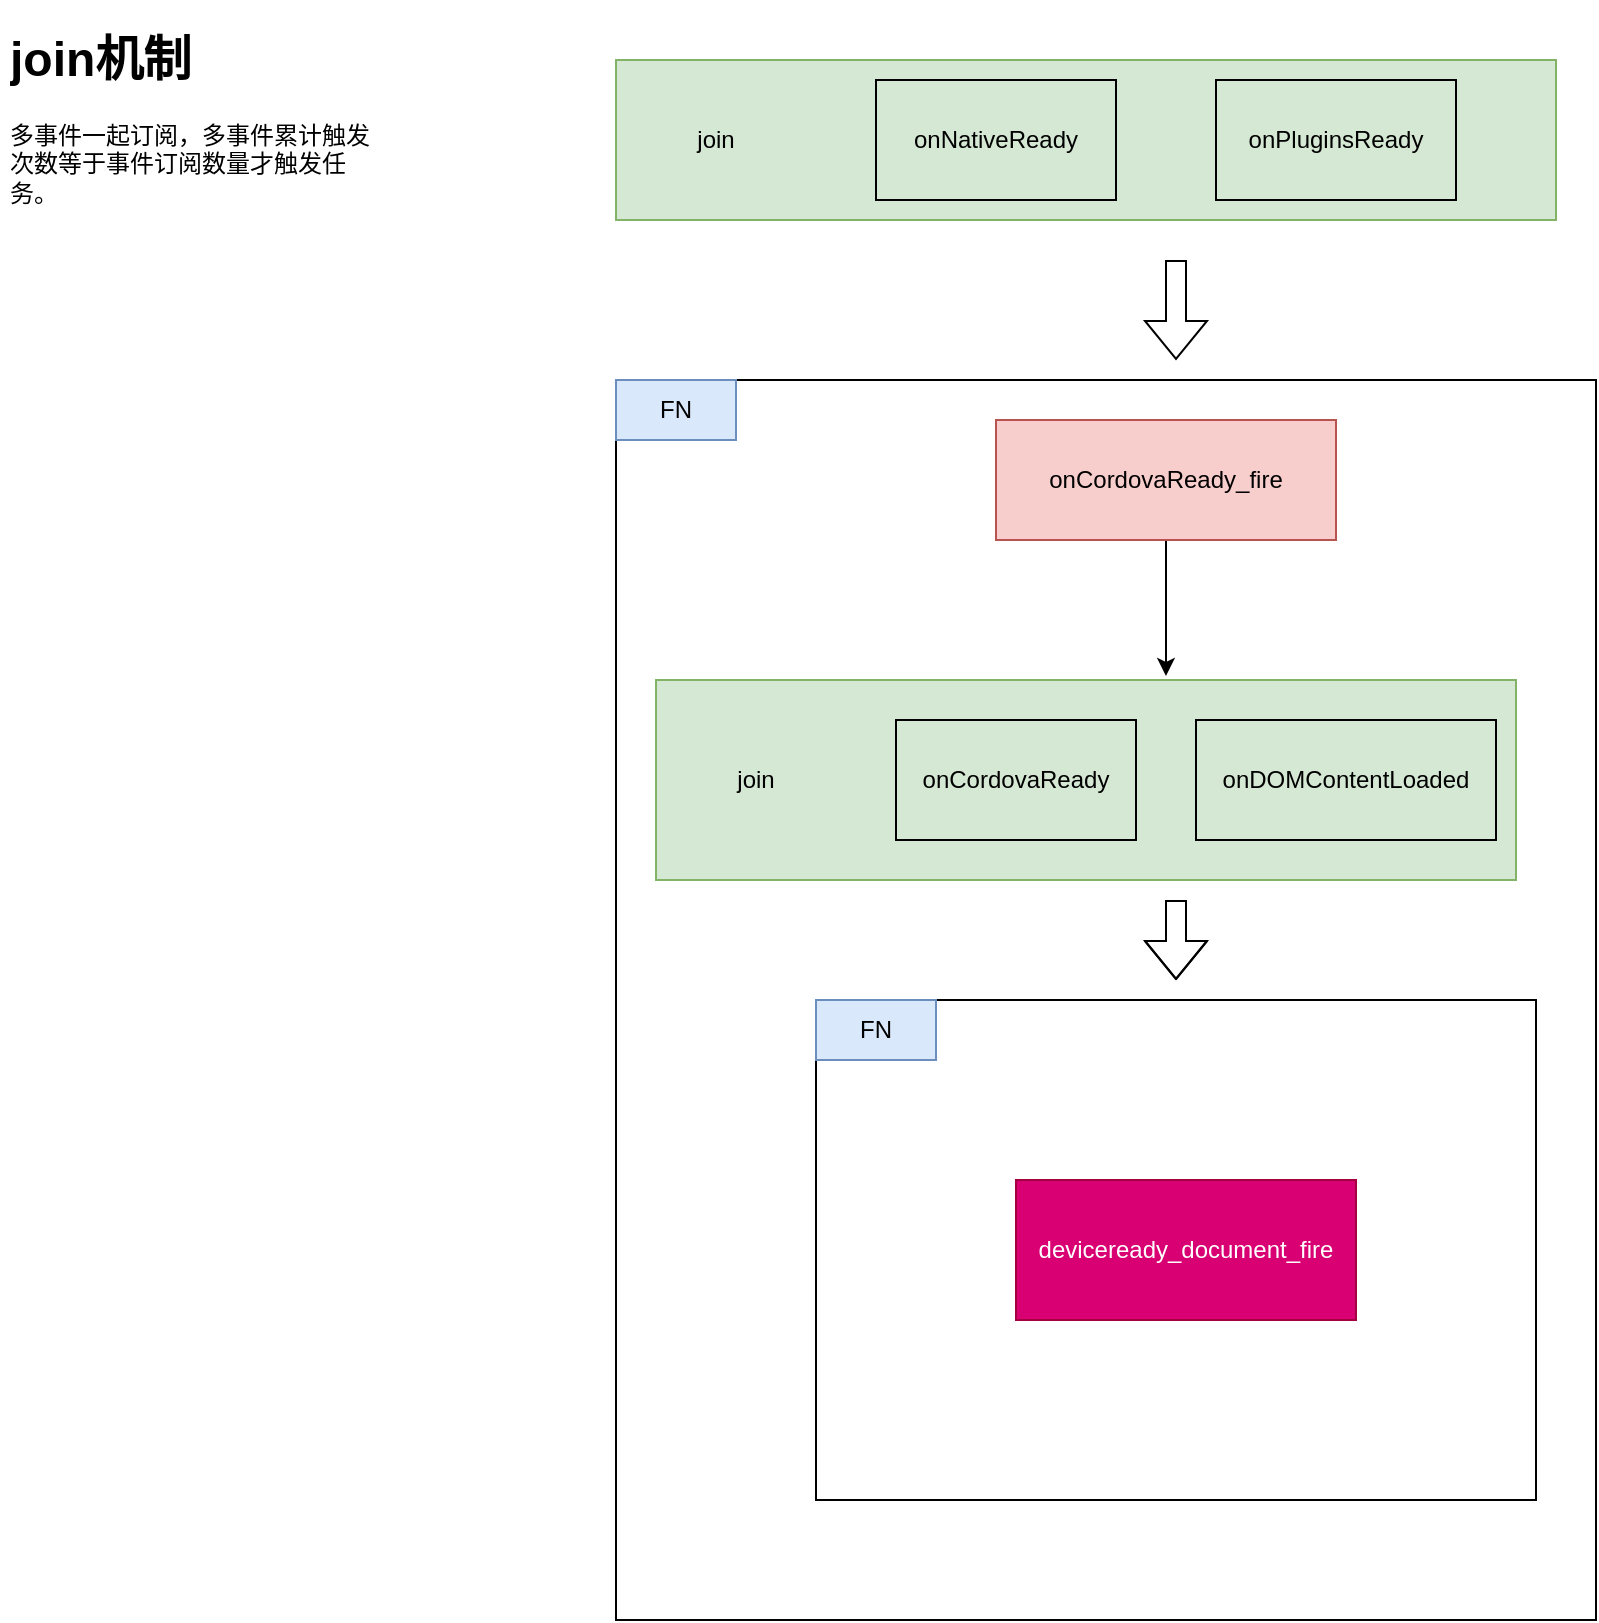 <mxfile version="16.1.0" type="github">
  <diagram id="kubIPsS-zQuDnJUvl1ML" name="Page-1">
    <mxGraphModel dx="2249" dy="762" grid="1" gridSize="10" guides="1" tooltips="1" connect="1" arrows="1" fold="1" page="1" pageScale="1" pageWidth="827" pageHeight="1169" math="0" shadow="0">
      <root>
        <mxCell id="0" />
        <mxCell id="1" parent="0" />
        <mxCell id="LUgBBV5X2RgzdChjrm3_-6" value="" style="rounded=0;whiteSpace=wrap;html=1;fillColor=#d5e8d4;strokeColor=#82b366;" vertex="1" parent="1">
          <mxGeometry x="-200" y="160" width="470" height="80" as="geometry" />
        </mxCell>
        <mxCell id="LUgBBV5X2RgzdChjrm3_-1" value="onNativeReady" style="rounded=0;whiteSpace=wrap;html=1;fillColor=none;" vertex="1" parent="1">
          <mxGeometry x="-70" y="170" width="120" height="60" as="geometry" />
        </mxCell>
        <mxCell id="LUgBBV5X2RgzdChjrm3_-2" value="onPluginsReady" style="rounded=0;whiteSpace=wrap;html=1;fillColor=none;" vertex="1" parent="1">
          <mxGeometry x="100" y="170" width="120" height="60" as="geometry" />
        </mxCell>
        <mxCell id="LUgBBV5X2RgzdChjrm3_-7" value="join" style="text;html=1;strokeColor=none;fillColor=none;align=center;verticalAlign=middle;whiteSpace=wrap;rounded=0;" vertex="1" parent="1">
          <mxGeometry x="-180" y="185" width="60" height="30" as="geometry" />
        </mxCell>
        <mxCell id="LUgBBV5X2RgzdChjrm3_-8" value="&lt;h1&gt;join机制&lt;/h1&gt;&lt;p&gt;多事件一起订阅，多事件累计触发次数等于事件订阅数量才触发任务。&lt;/p&gt;" style="text;html=1;strokeColor=none;fillColor=none;spacing=5;spacingTop=-20;whiteSpace=wrap;overflow=hidden;rounded=0;" vertex="1" parent="1">
          <mxGeometry x="-508" y="140" width="190" height="120" as="geometry" />
        </mxCell>
        <mxCell id="LUgBBV5X2RgzdChjrm3_-11" value="" style="rounded=0;whiteSpace=wrap;html=1;fillColor=none;" vertex="1" parent="1">
          <mxGeometry x="-200" y="320" width="490" height="620" as="geometry" />
        </mxCell>
        <mxCell id="LUgBBV5X2RgzdChjrm3_-13" value="FN" style="text;html=1;strokeColor=#6c8ebf;fillColor=#dae8fc;align=center;verticalAlign=middle;whiteSpace=wrap;rounded=0;" vertex="1" parent="1">
          <mxGeometry x="-200" y="320" width="60" height="30" as="geometry" />
        </mxCell>
        <mxCell id="LUgBBV5X2RgzdChjrm3_-21" style="edgeStyle=orthogonalEdgeStyle;rounded=0;orthogonalLoop=1;jettySize=auto;html=1;entryX=0.593;entryY=-0.02;entryDx=0;entryDy=0;entryPerimeter=0;" edge="1" parent="1" source="LUgBBV5X2RgzdChjrm3_-14" target="LUgBBV5X2RgzdChjrm3_-17">
          <mxGeometry relative="1" as="geometry" />
        </mxCell>
        <mxCell id="LUgBBV5X2RgzdChjrm3_-14" value="onCordovaReady_fire" style="rounded=0;whiteSpace=wrap;html=1;fillColor=#f8cecc;strokeColor=#b85450;" vertex="1" parent="1">
          <mxGeometry x="-10" y="340" width="170" height="60" as="geometry" />
        </mxCell>
        <mxCell id="LUgBBV5X2RgzdChjrm3_-16" value="" style="shape=flexArrow;endArrow=classic;html=1;rounded=0;" edge="1" parent="1">
          <mxGeometry width="50" height="50" relative="1" as="geometry">
            <mxPoint x="80" y="260" as="sourcePoint" />
            <mxPoint x="80" y="310" as="targetPoint" />
          </mxGeometry>
        </mxCell>
        <mxCell id="LUgBBV5X2RgzdChjrm3_-17" value="" style="rounded=0;whiteSpace=wrap;html=1;fillColor=#d5e8d4;strokeColor=#82b366;" vertex="1" parent="1">
          <mxGeometry x="-180" y="470" width="430" height="100" as="geometry" />
        </mxCell>
        <mxCell id="LUgBBV5X2RgzdChjrm3_-18" value="onCordovaReady" style="rounded=0;whiteSpace=wrap;html=1;fillColor=none;" vertex="1" parent="1">
          <mxGeometry x="-60" y="490" width="120" height="60" as="geometry" />
        </mxCell>
        <mxCell id="LUgBBV5X2RgzdChjrm3_-19" value="onDOMContentLoaded" style="rounded=0;whiteSpace=wrap;html=1;fillColor=none;" vertex="1" parent="1">
          <mxGeometry x="90" y="490" width="150" height="60" as="geometry" />
        </mxCell>
        <mxCell id="LUgBBV5X2RgzdChjrm3_-20" value="join" style="text;html=1;strokeColor=none;fillColor=none;align=center;verticalAlign=middle;whiteSpace=wrap;rounded=0;" vertex="1" parent="1">
          <mxGeometry x="-160" y="505" width="60" height="30" as="geometry" />
        </mxCell>
        <mxCell id="LUgBBV5X2RgzdChjrm3_-22" value="" style="rounded=0;whiteSpace=wrap;html=1;fillColor=none;" vertex="1" parent="1">
          <mxGeometry x="-100" y="630" width="360" height="250" as="geometry" />
        </mxCell>
        <mxCell id="LUgBBV5X2RgzdChjrm3_-23" value="FN" style="text;html=1;strokeColor=#6c8ebf;fillColor=#dae8fc;align=center;verticalAlign=middle;whiteSpace=wrap;rounded=0;" vertex="1" parent="1">
          <mxGeometry x="-100" y="630" width="60" height="30" as="geometry" />
        </mxCell>
        <mxCell id="LUgBBV5X2RgzdChjrm3_-24" value="" style="shape=flexArrow;endArrow=classic;html=1;rounded=0;" edge="1" parent="1">
          <mxGeometry width="50" height="50" relative="1" as="geometry">
            <mxPoint x="80" y="580" as="sourcePoint" />
            <mxPoint x="80" y="620" as="targetPoint" />
            <Array as="points">
              <mxPoint x="80" y="580" />
              <mxPoint x="80" y="590" />
            </Array>
          </mxGeometry>
        </mxCell>
        <mxCell id="LUgBBV5X2RgzdChjrm3_-25" value="deviceready_document_fire" style="rounded=0;whiteSpace=wrap;html=1;fillColor=#d80073;fontColor=#ffffff;strokeColor=#A50040;" vertex="1" parent="1">
          <mxGeometry y="720" width="170" height="70" as="geometry" />
        </mxCell>
      </root>
    </mxGraphModel>
  </diagram>
</mxfile>
